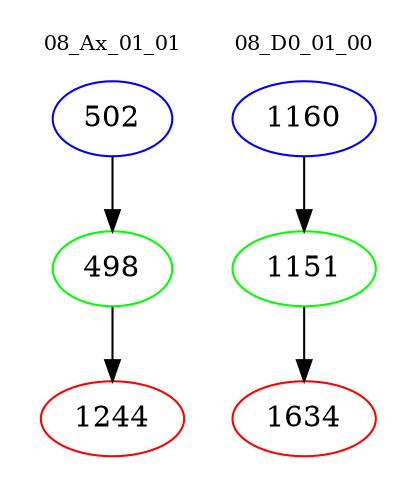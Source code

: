 digraph{
subgraph cluster_0 {
color = white
label = "08_Ax_01_01";
fontsize=10;
T0_502 [label="502", color="blue"]
T0_502 -> T0_498 [color="black"]
T0_498 [label="498", color="green"]
T0_498 -> T0_1244 [color="black"]
T0_1244 [label="1244", color="red"]
}
subgraph cluster_1 {
color = white
label = "08_D0_01_00";
fontsize=10;
T1_1160 [label="1160", color="blue"]
T1_1160 -> T1_1151 [color="black"]
T1_1151 [label="1151", color="green"]
T1_1151 -> T1_1634 [color="black"]
T1_1634 [label="1634", color="red"]
}
}
